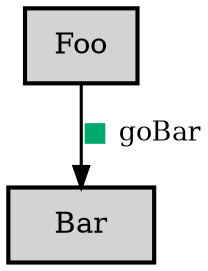 digraph application_state_diagram {
  graph [
    labelloc="t";
    fontname="Helvetica"
  ];
  node [shape = box, style = "bold,filled" fillcolor="lightgray", margin="0.3,0.1"];

    Foo [margin=0.1, label="Foo", shape=box, URL="#Foo" target="_parent"]

    Foo -> Bar [label=<<table border="0" cellborder="0" cellspacing="0" cellpadding="0"><tr><td valign="middle" href="#goBar" tooltip="goBar (safe)"><font color="#00A86B">■</font> goBar</td></tr></table>> URL="#goBar" target="_parent" fontsize=13 class="goBar" penwidth=1.5];

    Foo [label="Foo" URL="#Foo" target="_parent"]
    Bar [label="Bar" URL="#Bar" target="_parent"]

}